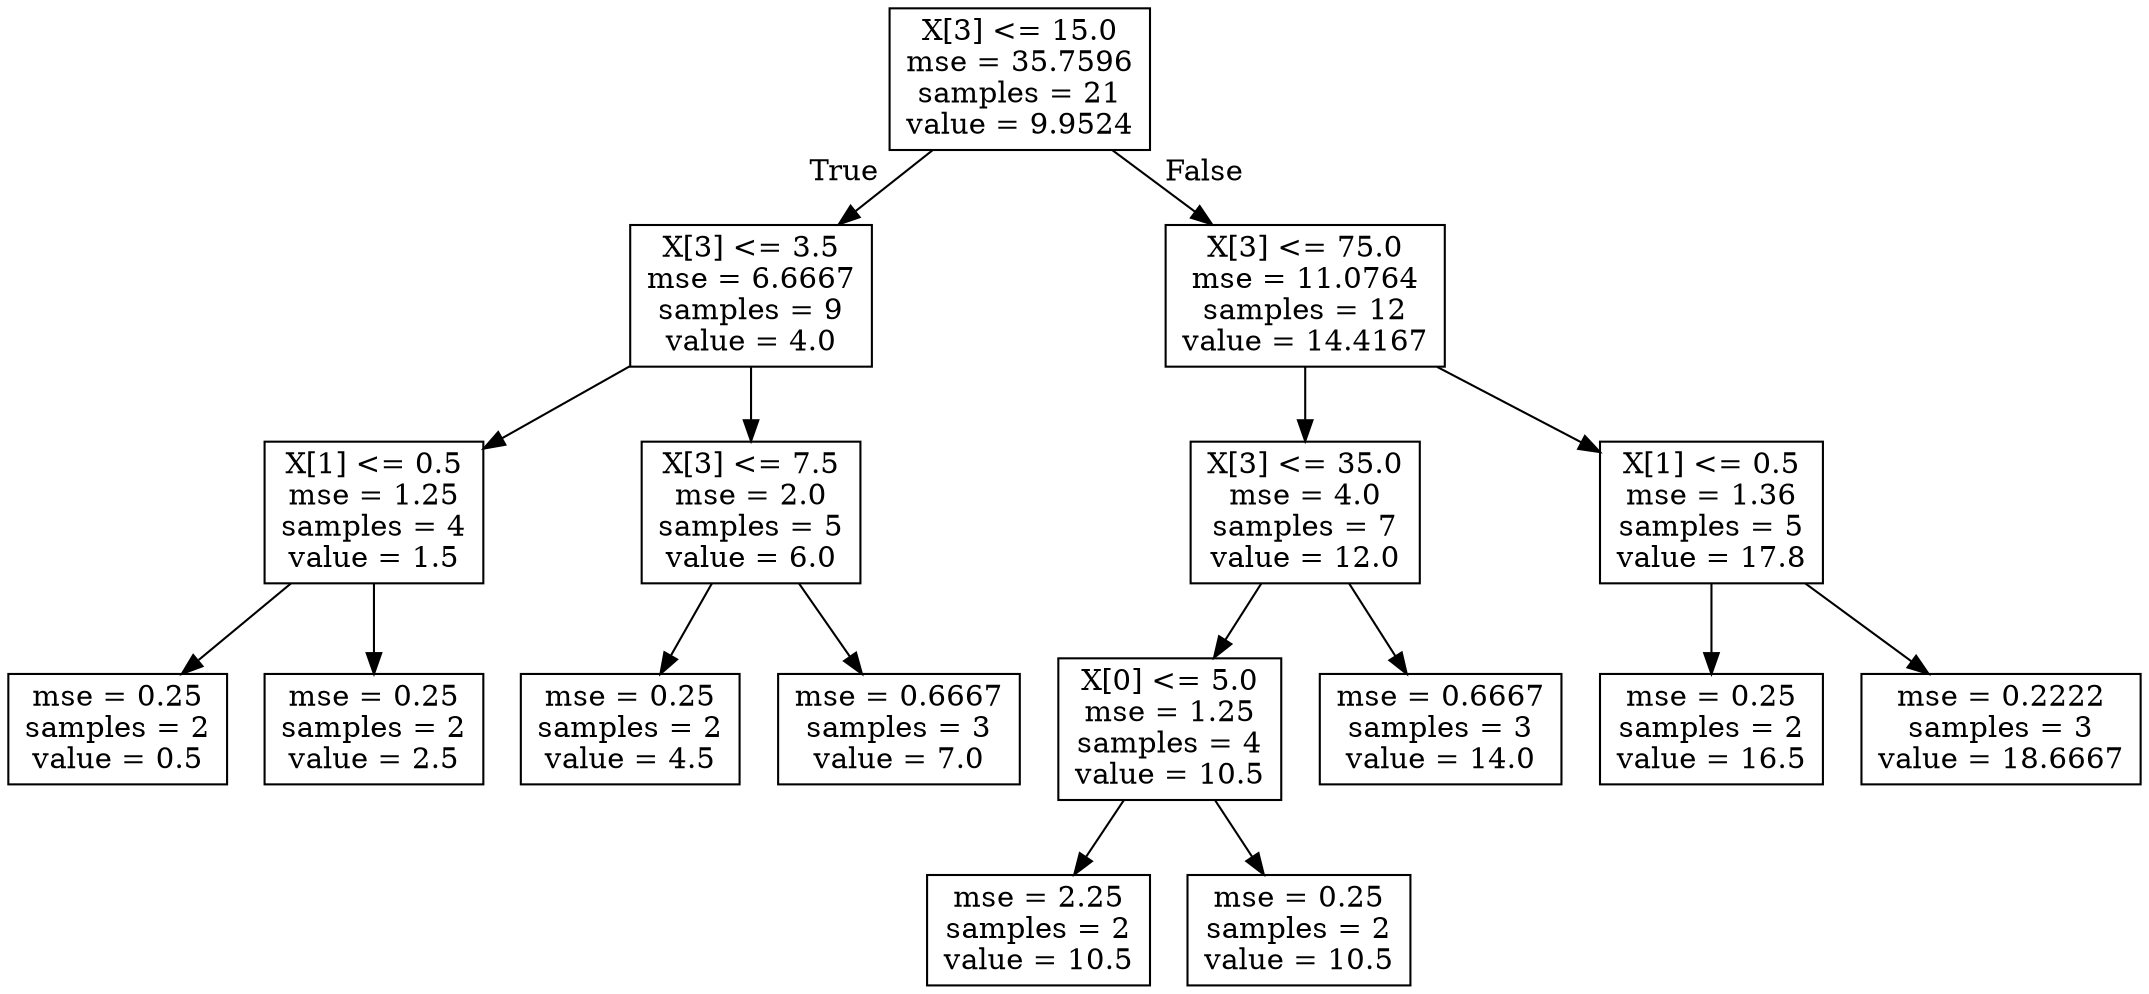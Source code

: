 digraph Tree {
node [shape=box] ;
0 [label="X[3] <= 15.0\nmse = 35.7596\nsamples = 21\nvalue = 9.9524"] ;
1 [label="X[3] <= 3.5\nmse = 6.6667\nsamples = 9\nvalue = 4.0"] ;
0 -> 1 [labeldistance=2.5, labelangle=45, headlabel="True"] ;
2 [label="X[1] <= 0.5\nmse = 1.25\nsamples = 4\nvalue = 1.5"] ;
1 -> 2 ;
3 [label="mse = 0.25\nsamples = 2\nvalue = 0.5"] ;
2 -> 3 ;
4 [label="mse = 0.25\nsamples = 2\nvalue = 2.5"] ;
2 -> 4 ;
5 [label="X[3] <= 7.5\nmse = 2.0\nsamples = 5\nvalue = 6.0"] ;
1 -> 5 ;
6 [label="mse = 0.25\nsamples = 2\nvalue = 4.5"] ;
5 -> 6 ;
7 [label="mse = 0.6667\nsamples = 3\nvalue = 7.0"] ;
5 -> 7 ;
8 [label="X[3] <= 75.0\nmse = 11.0764\nsamples = 12\nvalue = 14.4167"] ;
0 -> 8 [labeldistance=2.5, labelangle=-45, headlabel="False"] ;
9 [label="X[3] <= 35.0\nmse = 4.0\nsamples = 7\nvalue = 12.0"] ;
8 -> 9 ;
10 [label="X[0] <= 5.0\nmse = 1.25\nsamples = 4\nvalue = 10.5"] ;
9 -> 10 ;
11 [label="mse = 2.25\nsamples = 2\nvalue = 10.5"] ;
10 -> 11 ;
12 [label="mse = 0.25\nsamples = 2\nvalue = 10.5"] ;
10 -> 12 ;
13 [label="mse = 0.6667\nsamples = 3\nvalue = 14.0"] ;
9 -> 13 ;
14 [label="X[1] <= 0.5\nmse = 1.36\nsamples = 5\nvalue = 17.8"] ;
8 -> 14 ;
15 [label="mse = 0.25\nsamples = 2\nvalue = 16.5"] ;
14 -> 15 ;
16 [label="mse = 0.2222\nsamples = 3\nvalue = 18.6667"] ;
14 -> 16 ;
}